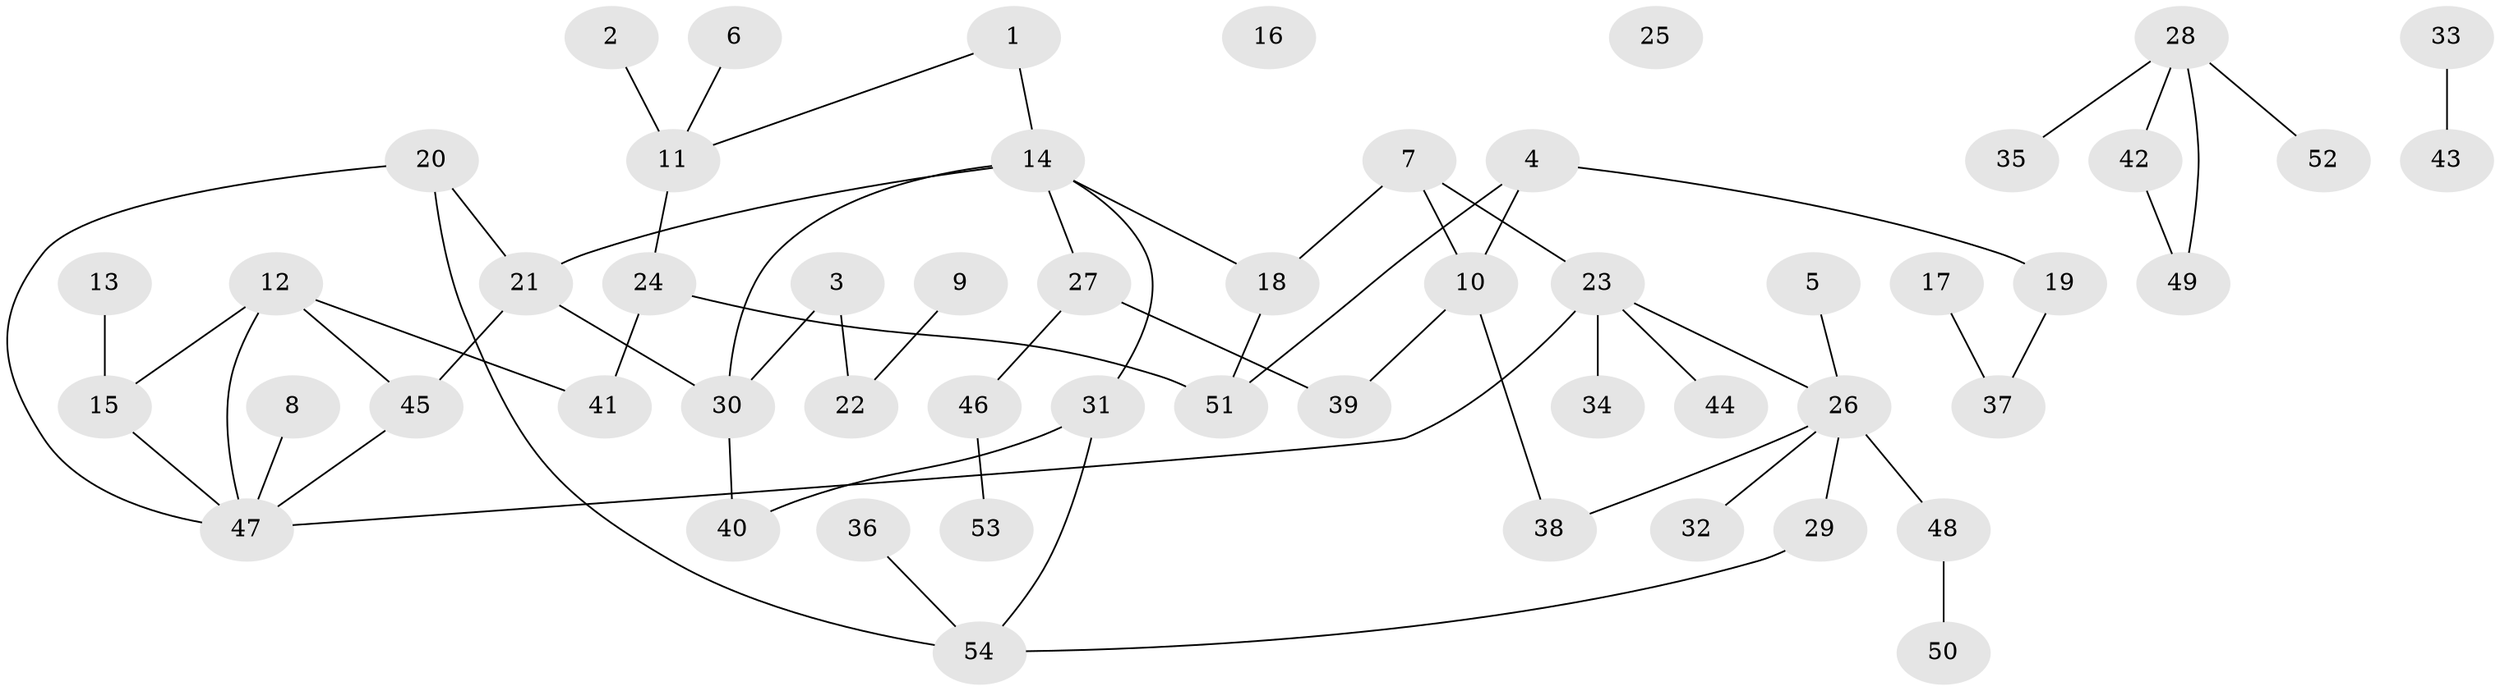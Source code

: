 // Generated by graph-tools (version 1.1) at 2025/13/03/09/25 04:13:08]
// undirected, 54 vertices, 63 edges
graph export_dot {
graph [start="1"]
  node [color=gray90,style=filled];
  1;
  2;
  3;
  4;
  5;
  6;
  7;
  8;
  9;
  10;
  11;
  12;
  13;
  14;
  15;
  16;
  17;
  18;
  19;
  20;
  21;
  22;
  23;
  24;
  25;
  26;
  27;
  28;
  29;
  30;
  31;
  32;
  33;
  34;
  35;
  36;
  37;
  38;
  39;
  40;
  41;
  42;
  43;
  44;
  45;
  46;
  47;
  48;
  49;
  50;
  51;
  52;
  53;
  54;
  1 -- 11;
  1 -- 14;
  2 -- 11;
  3 -- 22;
  3 -- 30;
  4 -- 10;
  4 -- 19;
  4 -- 51;
  5 -- 26;
  6 -- 11;
  7 -- 10;
  7 -- 18;
  7 -- 23;
  8 -- 47;
  9 -- 22;
  10 -- 38;
  10 -- 39;
  11 -- 24;
  12 -- 15;
  12 -- 41;
  12 -- 45;
  12 -- 47;
  13 -- 15;
  14 -- 18;
  14 -- 21;
  14 -- 27;
  14 -- 30;
  14 -- 31;
  15 -- 47;
  17 -- 37;
  18 -- 51;
  19 -- 37;
  20 -- 21;
  20 -- 47;
  20 -- 54;
  21 -- 30;
  21 -- 45;
  23 -- 26;
  23 -- 34;
  23 -- 44;
  23 -- 47;
  24 -- 41;
  24 -- 51;
  26 -- 29;
  26 -- 32;
  26 -- 38;
  26 -- 48;
  27 -- 39;
  27 -- 46;
  28 -- 35;
  28 -- 42;
  28 -- 49;
  28 -- 52;
  29 -- 54;
  30 -- 40;
  31 -- 40;
  31 -- 54;
  33 -- 43;
  36 -- 54;
  42 -- 49;
  45 -- 47;
  46 -- 53;
  48 -- 50;
}
